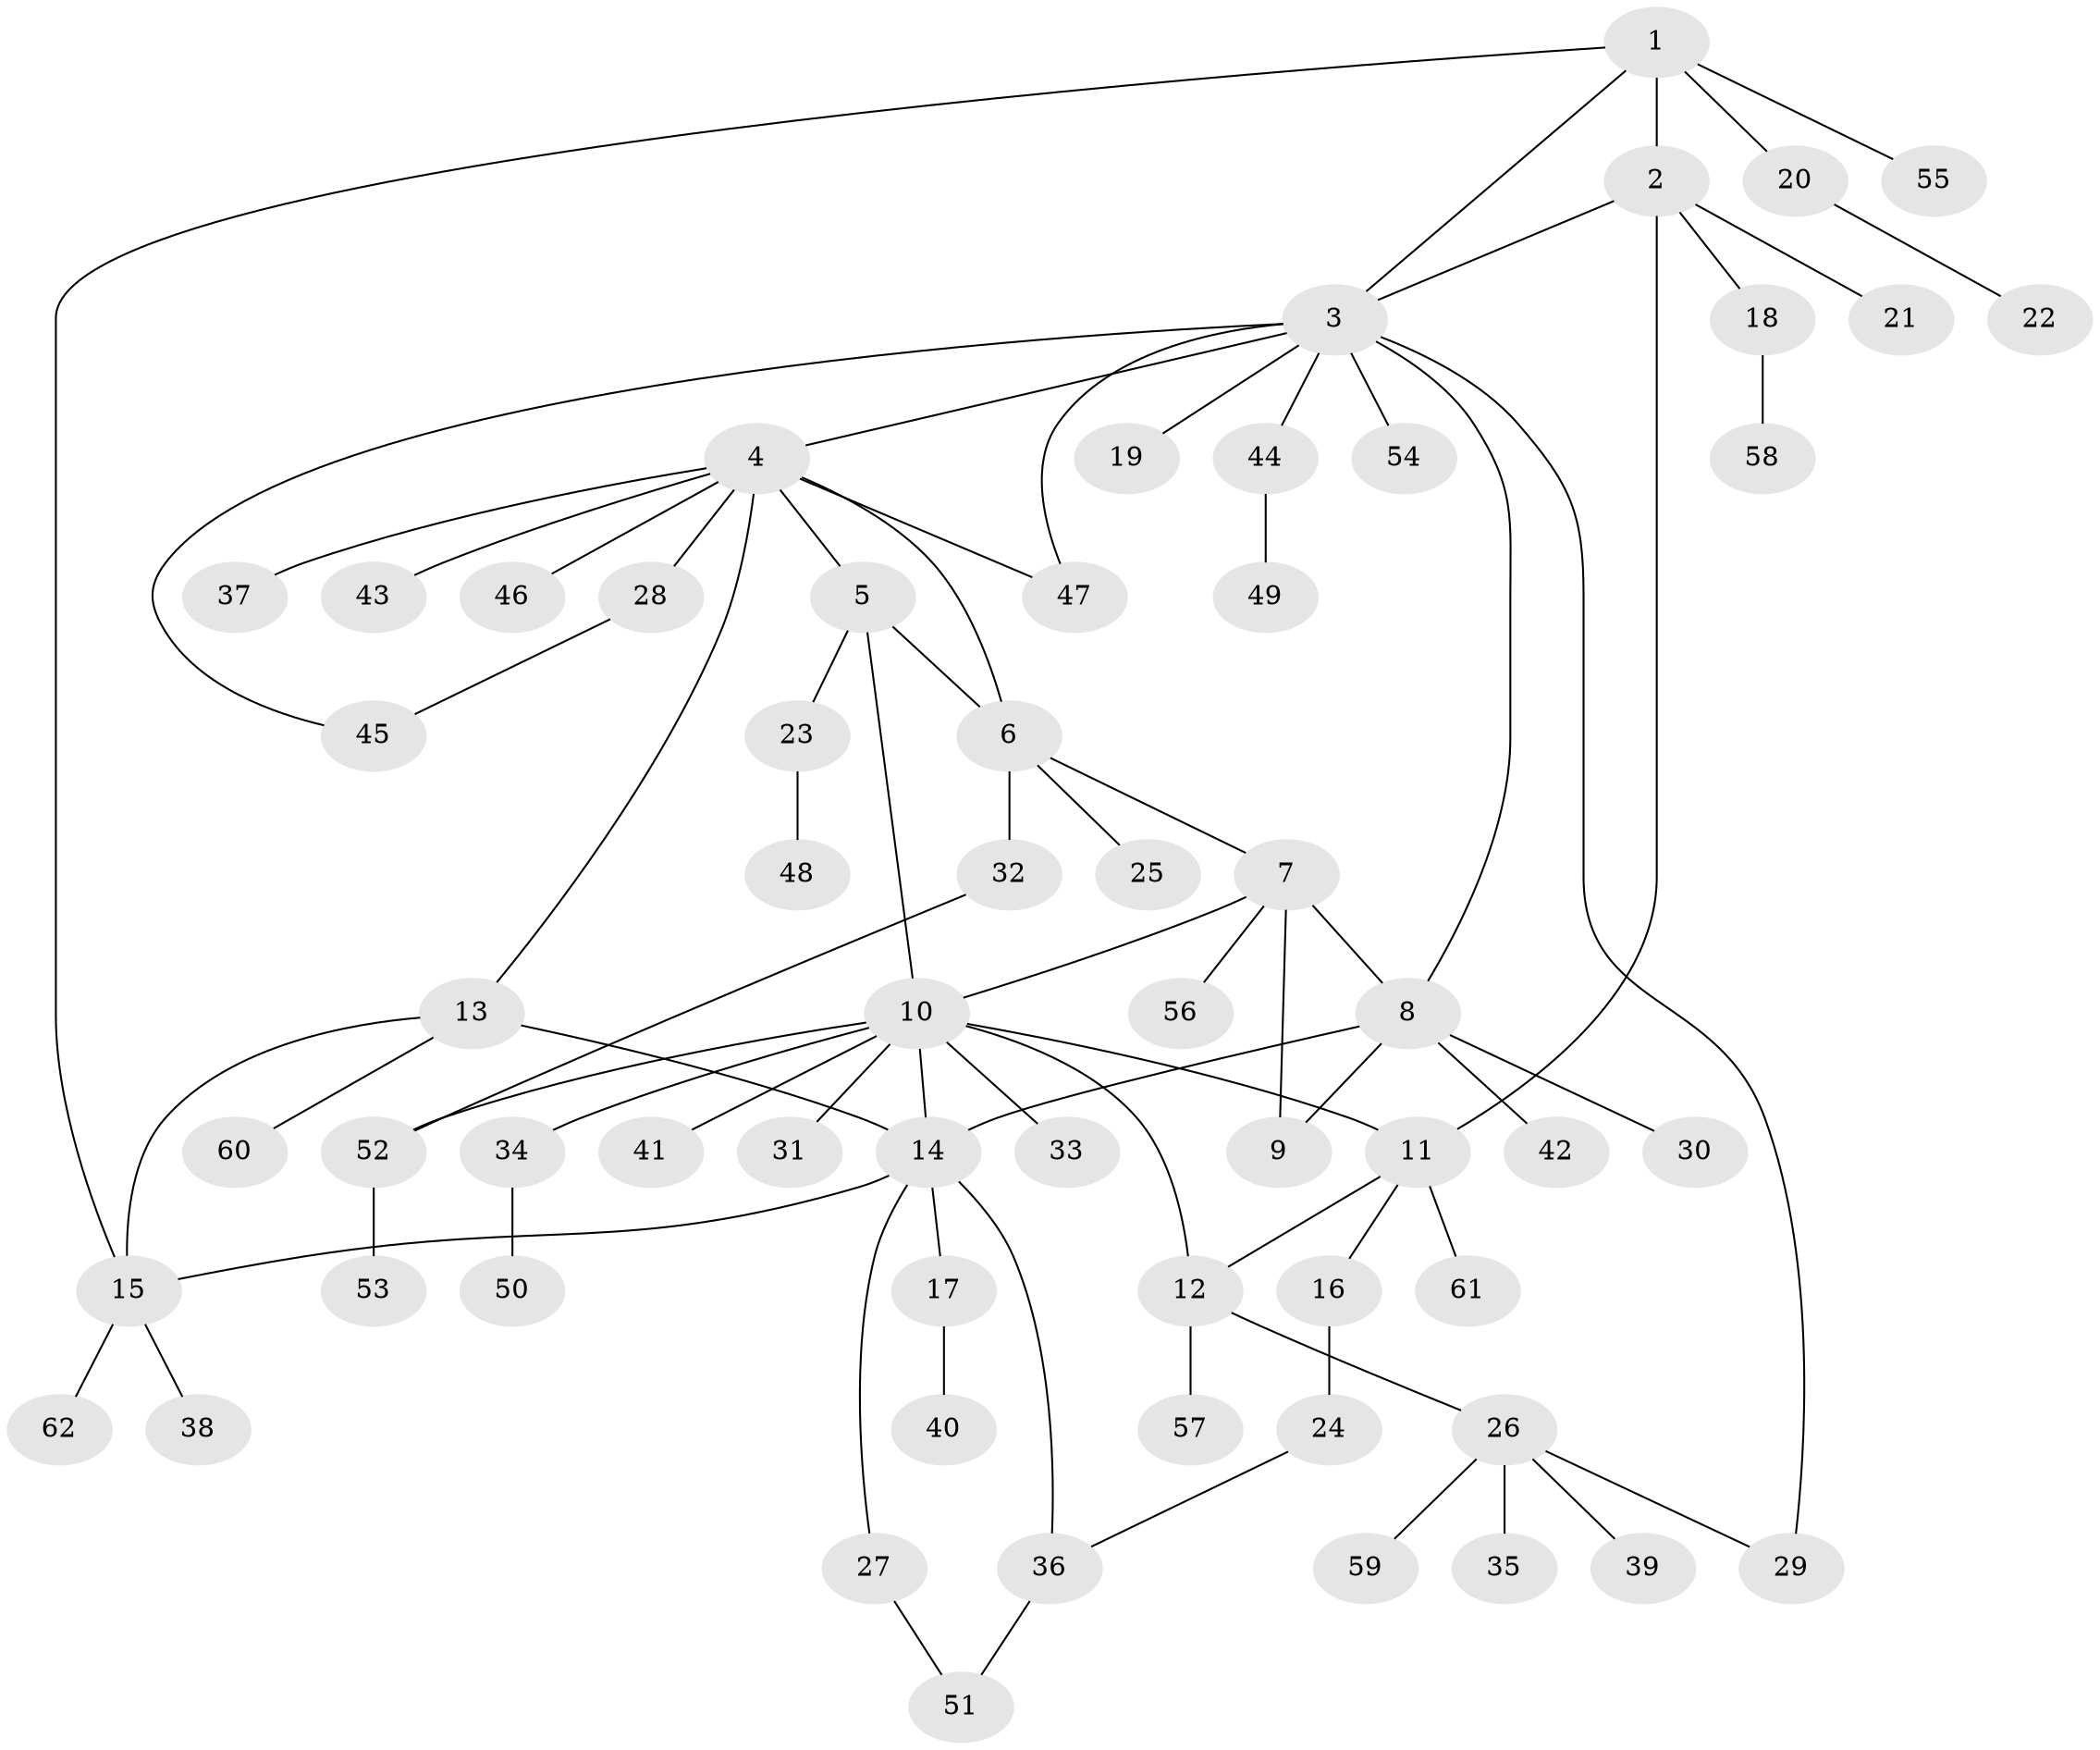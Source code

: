 // coarse degree distribution, {7: 0.03225806451612903, 5: 0.12903225806451613, 9: 0.03225806451612903, 1: 0.6451612903225806, 6: 0.03225806451612903, 2: 0.06451612903225806, 4: 0.06451612903225806}
// Generated by graph-tools (version 1.1) at 2025/59/03/04/25 21:59:01]
// undirected, 62 vertices, 78 edges
graph export_dot {
graph [start="1"]
  node [color=gray90,style=filled];
  1;
  2;
  3;
  4;
  5;
  6;
  7;
  8;
  9;
  10;
  11;
  12;
  13;
  14;
  15;
  16;
  17;
  18;
  19;
  20;
  21;
  22;
  23;
  24;
  25;
  26;
  27;
  28;
  29;
  30;
  31;
  32;
  33;
  34;
  35;
  36;
  37;
  38;
  39;
  40;
  41;
  42;
  43;
  44;
  45;
  46;
  47;
  48;
  49;
  50;
  51;
  52;
  53;
  54;
  55;
  56;
  57;
  58;
  59;
  60;
  61;
  62;
  1 -- 2;
  1 -- 3;
  1 -- 15;
  1 -- 20;
  1 -- 55;
  2 -- 3;
  2 -- 11;
  2 -- 18;
  2 -- 21;
  3 -- 4;
  3 -- 8;
  3 -- 19;
  3 -- 29;
  3 -- 44;
  3 -- 45;
  3 -- 47;
  3 -- 54;
  4 -- 5;
  4 -- 6;
  4 -- 13;
  4 -- 28;
  4 -- 37;
  4 -- 43;
  4 -- 46;
  4 -- 47;
  5 -- 6;
  5 -- 10;
  5 -- 23;
  6 -- 7;
  6 -- 25;
  6 -- 32;
  7 -- 8;
  7 -- 9;
  7 -- 10;
  7 -- 56;
  8 -- 9;
  8 -- 14;
  8 -- 30;
  8 -- 42;
  10 -- 11;
  10 -- 12;
  10 -- 14;
  10 -- 31;
  10 -- 33;
  10 -- 34;
  10 -- 41;
  10 -- 52;
  11 -- 12;
  11 -- 16;
  11 -- 61;
  12 -- 26;
  12 -- 57;
  13 -- 14;
  13 -- 15;
  13 -- 60;
  14 -- 15;
  14 -- 17;
  14 -- 27;
  14 -- 36;
  15 -- 38;
  15 -- 62;
  16 -- 24;
  17 -- 40;
  18 -- 58;
  20 -- 22;
  23 -- 48;
  24 -- 36;
  26 -- 29;
  26 -- 35;
  26 -- 39;
  26 -- 59;
  27 -- 51;
  28 -- 45;
  32 -- 52;
  34 -- 50;
  36 -- 51;
  44 -- 49;
  52 -- 53;
}
